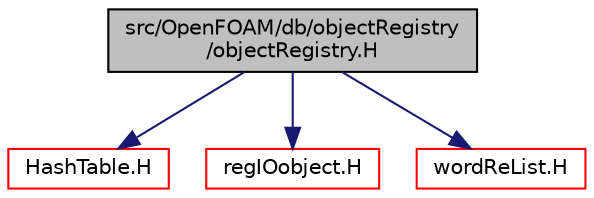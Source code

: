 digraph "src/OpenFOAM/db/objectRegistry/objectRegistry.H"
{
  bgcolor="transparent";
  edge [fontname="Helvetica",fontsize="10",labelfontname="Helvetica",labelfontsize="10"];
  node [fontname="Helvetica",fontsize="10",shape=record];
  Node0 [label="src/OpenFOAM/db/objectRegistry\l/objectRegistry.H",height=0.2,width=0.4,color="black", fillcolor="grey75", style="filled", fontcolor="black"];
  Node0 -> Node1 [color="midnightblue",fontsize="10",style="solid",fontname="Helvetica"];
  Node1 [label="HashTable.H",height=0.2,width=0.4,color="red",URL="$a09179.html"];
  Node0 -> Node57 [color="midnightblue",fontsize="10",style="solid",fontname="Helvetica"];
  Node57 [label="regIOobject.H",height=0.2,width=0.4,color="red",URL="$a09977.html"];
  Node0 -> Node80 [color="midnightblue",fontsize="10",style="solid",fontname="Helvetica"];
  Node80 [label="wordReList.H",height=0.2,width=0.4,color="red",URL="$a13478.html"];
}
